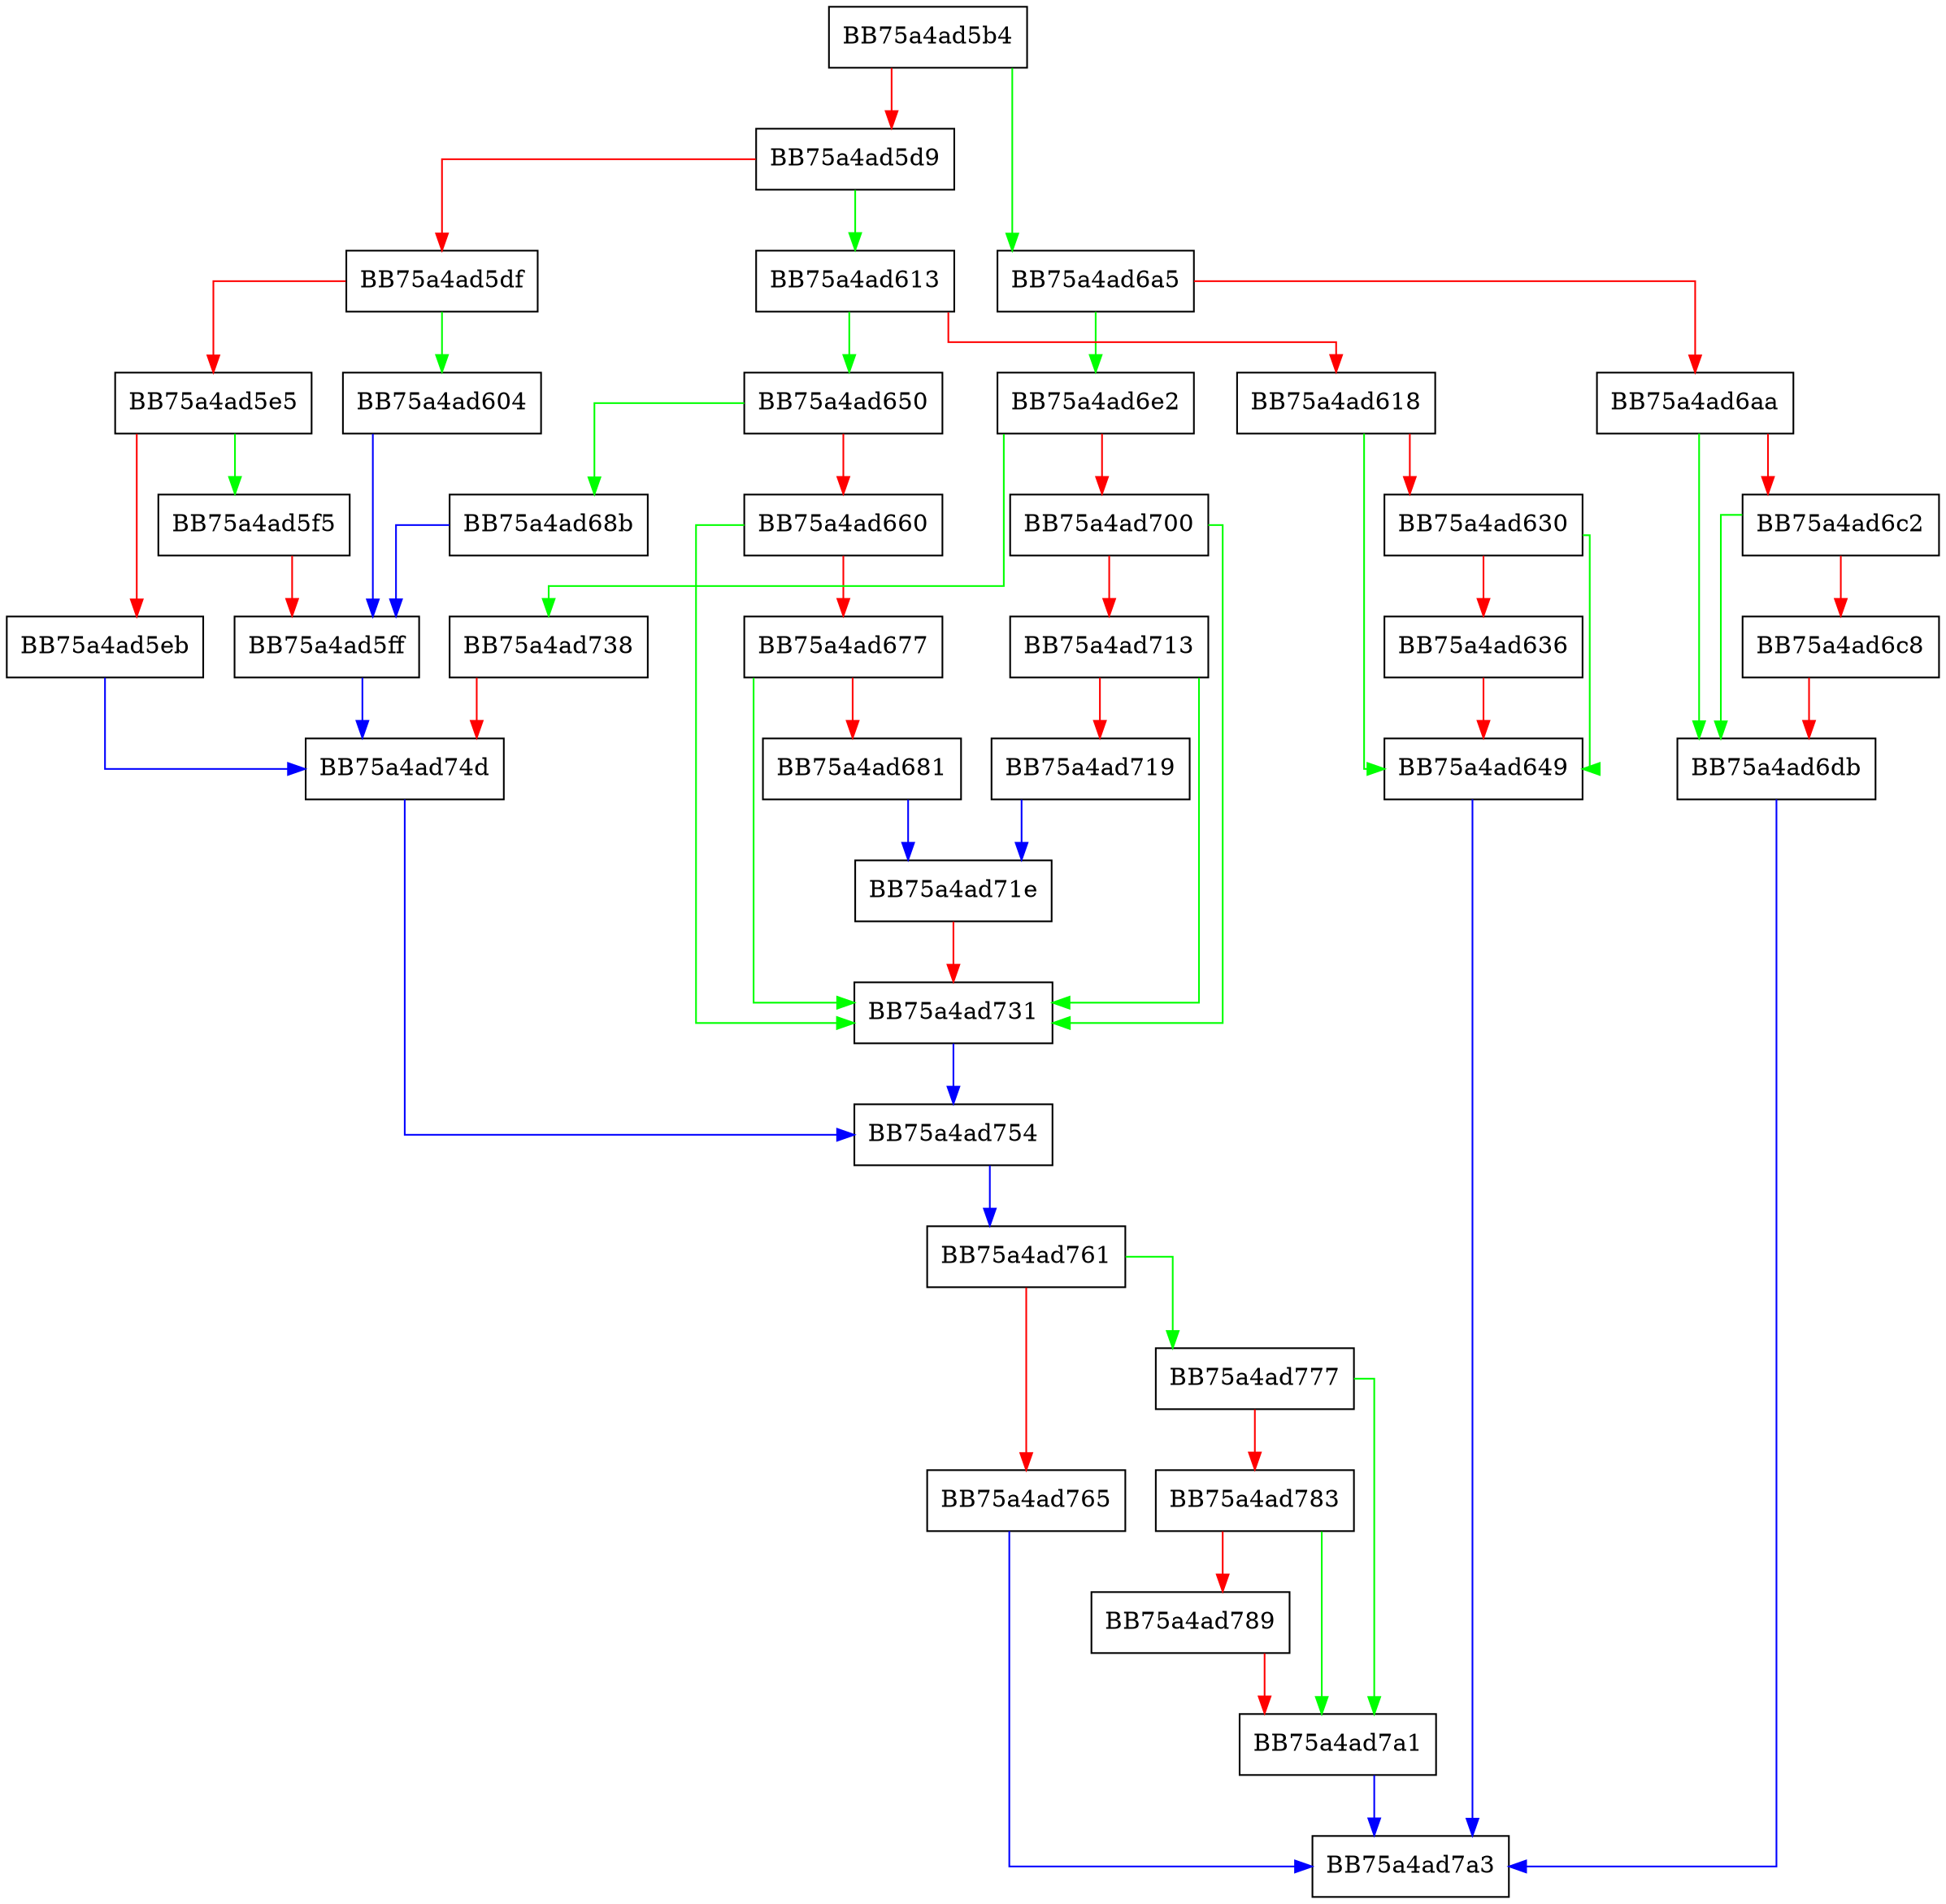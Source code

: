 digraph AddRevocationRequest {
  node [shape="box"];
  graph [splines=ortho];
  BB75a4ad5b4 -> BB75a4ad6a5 [color="green"];
  BB75a4ad5b4 -> BB75a4ad5d9 [color="red"];
  BB75a4ad5d9 -> BB75a4ad613 [color="green"];
  BB75a4ad5d9 -> BB75a4ad5df [color="red"];
  BB75a4ad5df -> BB75a4ad604 [color="green"];
  BB75a4ad5df -> BB75a4ad5e5 [color="red"];
  BB75a4ad5e5 -> BB75a4ad5f5 [color="green"];
  BB75a4ad5e5 -> BB75a4ad5eb [color="red"];
  BB75a4ad5eb -> BB75a4ad74d [color="blue"];
  BB75a4ad5f5 -> BB75a4ad5ff [color="red"];
  BB75a4ad5ff -> BB75a4ad74d [color="blue"];
  BB75a4ad604 -> BB75a4ad5ff [color="blue"];
  BB75a4ad613 -> BB75a4ad650 [color="green"];
  BB75a4ad613 -> BB75a4ad618 [color="red"];
  BB75a4ad618 -> BB75a4ad649 [color="green"];
  BB75a4ad618 -> BB75a4ad630 [color="red"];
  BB75a4ad630 -> BB75a4ad649 [color="green"];
  BB75a4ad630 -> BB75a4ad636 [color="red"];
  BB75a4ad636 -> BB75a4ad649 [color="red"];
  BB75a4ad649 -> BB75a4ad7a3 [color="blue"];
  BB75a4ad650 -> BB75a4ad68b [color="green"];
  BB75a4ad650 -> BB75a4ad660 [color="red"];
  BB75a4ad660 -> BB75a4ad731 [color="green"];
  BB75a4ad660 -> BB75a4ad677 [color="red"];
  BB75a4ad677 -> BB75a4ad731 [color="green"];
  BB75a4ad677 -> BB75a4ad681 [color="red"];
  BB75a4ad681 -> BB75a4ad71e [color="blue"];
  BB75a4ad68b -> BB75a4ad5ff [color="blue"];
  BB75a4ad6a5 -> BB75a4ad6e2 [color="green"];
  BB75a4ad6a5 -> BB75a4ad6aa [color="red"];
  BB75a4ad6aa -> BB75a4ad6db [color="green"];
  BB75a4ad6aa -> BB75a4ad6c2 [color="red"];
  BB75a4ad6c2 -> BB75a4ad6db [color="green"];
  BB75a4ad6c2 -> BB75a4ad6c8 [color="red"];
  BB75a4ad6c8 -> BB75a4ad6db [color="red"];
  BB75a4ad6db -> BB75a4ad7a3 [color="blue"];
  BB75a4ad6e2 -> BB75a4ad738 [color="green"];
  BB75a4ad6e2 -> BB75a4ad700 [color="red"];
  BB75a4ad700 -> BB75a4ad731 [color="green"];
  BB75a4ad700 -> BB75a4ad713 [color="red"];
  BB75a4ad713 -> BB75a4ad731 [color="green"];
  BB75a4ad713 -> BB75a4ad719 [color="red"];
  BB75a4ad719 -> BB75a4ad71e [color="blue"];
  BB75a4ad71e -> BB75a4ad731 [color="red"];
  BB75a4ad731 -> BB75a4ad754 [color="blue"];
  BB75a4ad738 -> BB75a4ad74d [color="red"];
  BB75a4ad74d -> BB75a4ad754 [color="blue"];
  BB75a4ad754 -> BB75a4ad761 [color="blue"];
  BB75a4ad761 -> BB75a4ad777 [color="green"];
  BB75a4ad761 -> BB75a4ad765 [color="red"];
  BB75a4ad765 -> BB75a4ad7a3 [color="blue"];
  BB75a4ad777 -> BB75a4ad7a1 [color="green"];
  BB75a4ad777 -> BB75a4ad783 [color="red"];
  BB75a4ad783 -> BB75a4ad7a1 [color="green"];
  BB75a4ad783 -> BB75a4ad789 [color="red"];
  BB75a4ad789 -> BB75a4ad7a1 [color="red"];
  BB75a4ad7a1 -> BB75a4ad7a3 [color="blue"];
}